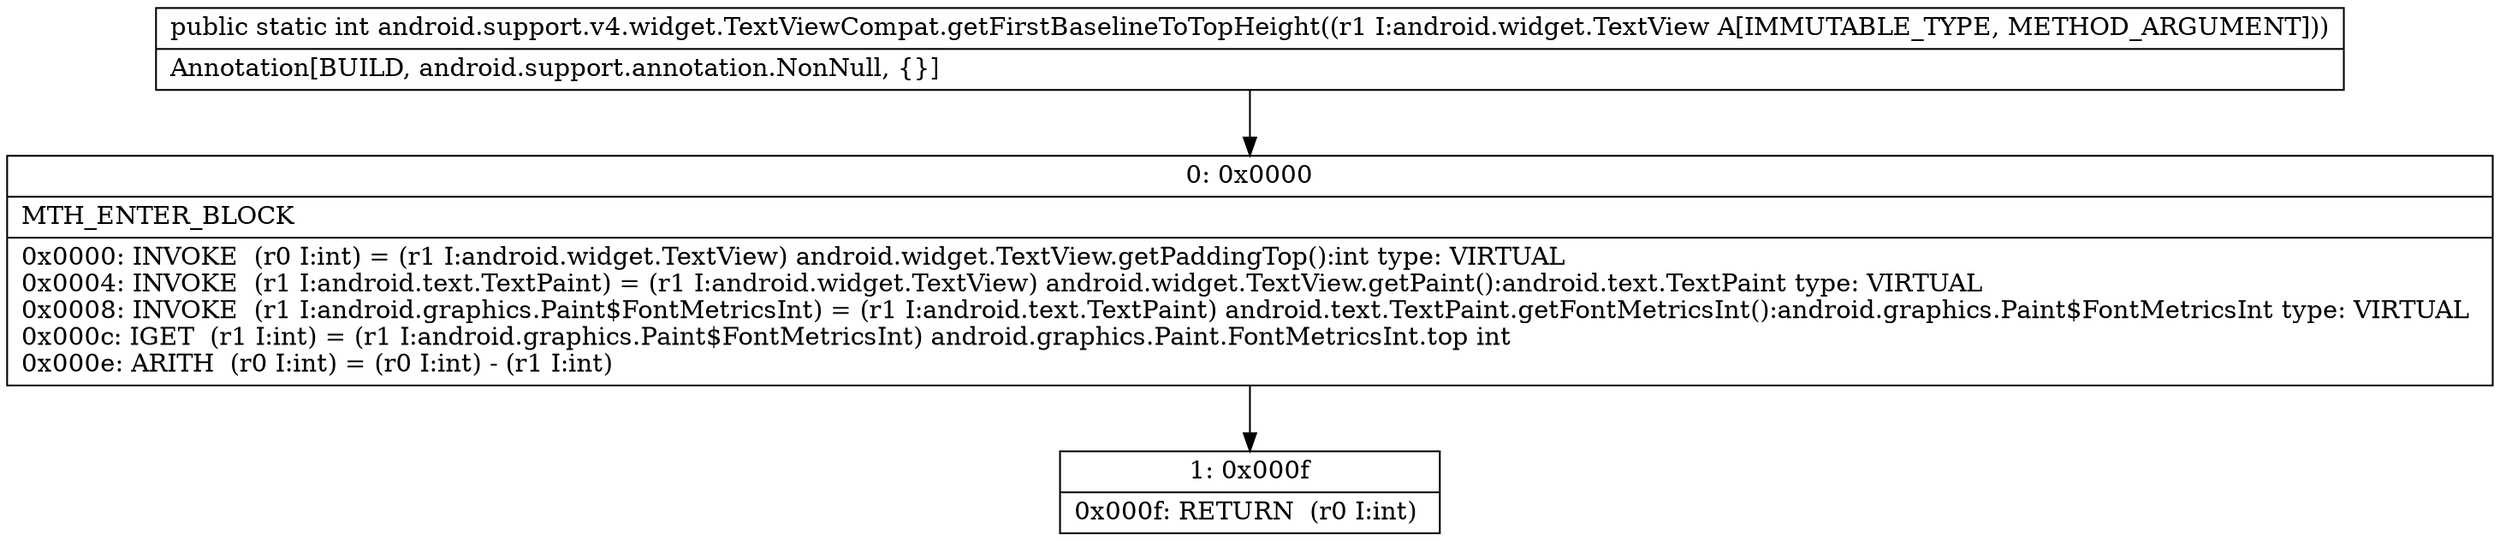 digraph "CFG forandroid.support.v4.widget.TextViewCompat.getFirstBaselineToTopHeight(Landroid\/widget\/TextView;)I" {
Node_0 [shape=record,label="{0\:\ 0x0000|MTH_ENTER_BLOCK\l|0x0000: INVOKE  (r0 I:int) = (r1 I:android.widget.TextView) android.widget.TextView.getPaddingTop():int type: VIRTUAL \l0x0004: INVOKE  (r1 I:android.text.TextPaint) = (r1 I:android.widget.TextView) android.widget.TextView.getPaint():android.text.TextPaint type: VIRTUAL \l0x0008: INVOKE  (r1 I:android.graphics.Paint$FontMetricsInt) = (r1 I:android.text.TextPaint) android.text.TextPaint.getFontMetricsInt():android.graphics.Paint$FontMetricsInt type: VIRTUAL \l0x000c: IGET  (r1 I:int) = (r1 I:android.graphics.Paint$FontMetricsInt) android.graphics.Paint.FontMetricsInt.top int \l0x000e: ARITH  (r0 I:int) = (r0 I:int) \- (r1 I:int) \l}"];
Node_1 [shape=record,label="{1\:\ 0x000f|0x000f: RETURN  (r0 I:int) \l}"];
MethodNode[shape=record,label="{public static int android.support.v4.widget.TextViewCompat.getFirstBaselineToTopHeight((r1 I:android.widget.TextView A[IMMUTABLE_TYPE, METHOD_ARGUMENT]))  | Annotation[BUILD, android.support.annotation.NonNull, \{\}]\l}"];
MethodNode -> Node_0;
Node_0 -> Node_1;
}

